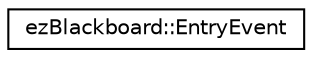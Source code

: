 digraph "Graphical Class Hierarchy"
{
 // LATEX_PDF_SIZE
  edge [fontname="Helvetica",fontsize="10",labelfontname="Helvetica",labelfontsize="10"];
  node [fontname="Helvetica",fontsize="10",shape=record];
  rankdir="LR";
  Node0 [label="ezBlackboard::EntryEvent",height=0.2,width=0.4,color="black", fillcolor="white", style="filled",URL="$d3/d20/structez_blackboard_1_1_entry_event.htm",tooltip=" "];
}
